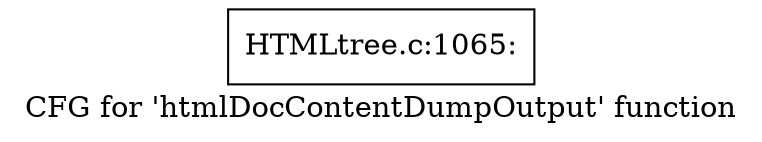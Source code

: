 digraph "CFG for 'htmlDocContentDumpOutput' function" {
	label="CFG for 'htmlDocContentDumpOutput' function";

	Node0x43a1770 [shape=record,label="{HTMLtree.c:1065:}"];
}
